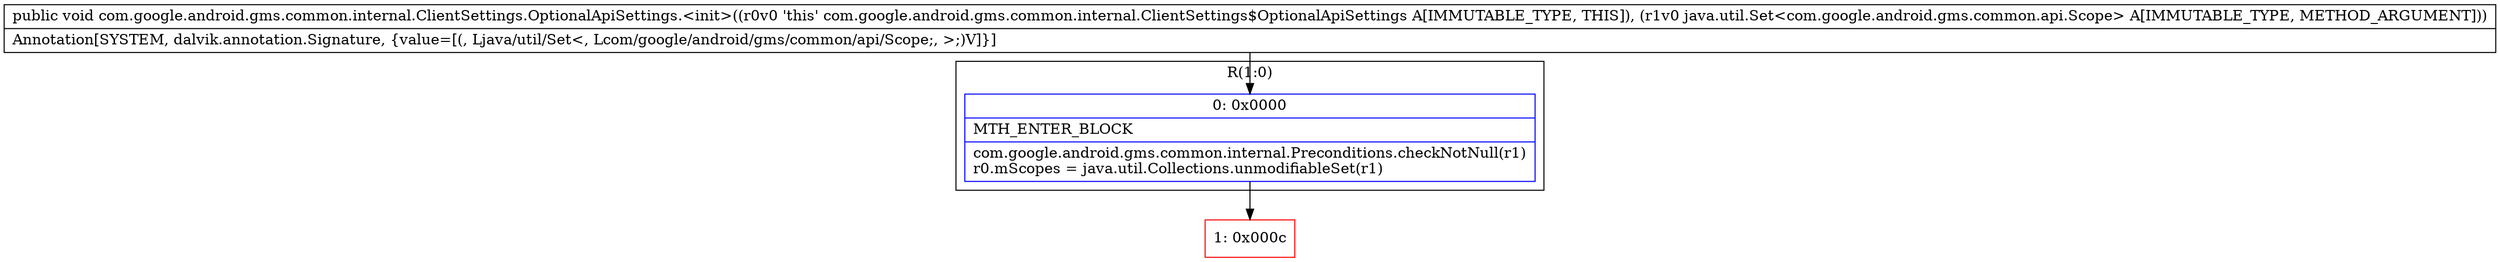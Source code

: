 digraph "CFG forcom.google.android.gms.common.internal.ClientSettings.OptionalApiSettings.\<init\>(Ljava\/util\/Set;)V" {
subgraph cluster_Region_292361596 {
label = "R(1:0)";
node [shape=record,color=blue];
Node_0 [shape=record,label="{0\:\ 0x0000|MTH_ENTER_BLOCK\l|com.google.android.gms.common.internal.Preconditions.checkNotNull(r1)\lr0.mScopes = java.util.Collections.unmodifiableSet(r1)\l}"];
}
Node_1 [shape=record,color=red,label="{1\:\ 0x000c}"];
MethodNode[shape=record,label="{public void com.google.android.gms.common.internal.ClientSettings.OptionalApiSettings.\<init\>((r0v0 'this' com.google.android.gms.common.internal.ClientSettings$OptionalApiSettings A[IMMUTABLE_TYPE, THIS]), (r1v0 java.util.Set\<com.google.android.gms.common.api.Scope\> A[IMMUTABLE_TYPE, METHOD_ARGUMENT]))  | Annotation[SYSTEM, dalvik.annotation.Signature, \{value=[(, Ljava\/util\/Set\<, Lcom\/google\/android\/gms\/common\/api\/Scope;, \>;)V]\}]\l}"];
MethodNode -> Node_0;
Node_0 -> Node_1;
}

